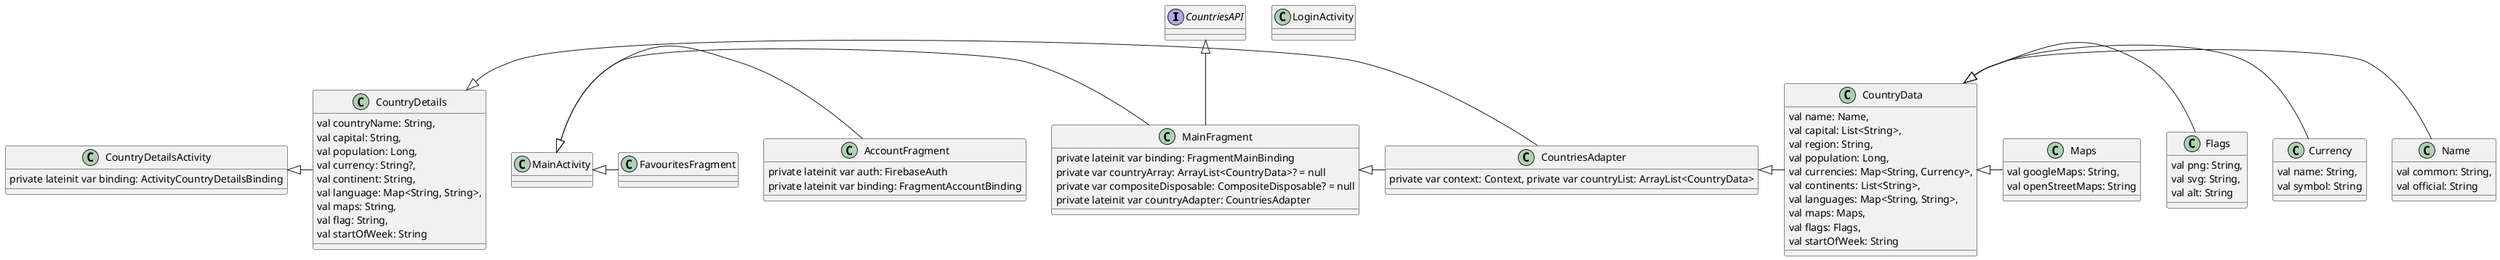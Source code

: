 @startuml
'https://plantuml.com/class-diagram

interface CountriesAPI

CountriesAPI <|-- MainFragment

CountryData <|- Name
CountryData <|- Currency
CountryData <|- Flags
CountryData <|- Maps

CountriesAdapter <|- CountryData
CountryDetails <|- CountriesAdapter
CountryDetailsActivity <|- CountryDetails
MainFragment <|- CountriesAdapter

MainActivity <|- MainFragment
MainActivity <|- AccountFragment
MainActivity <|- FavouritesFragment

class AccountFragment {
    private lateinit var auth: FirebaseAuth
    private lateinit var binding: FragmentAccountBinding
    }
class LoginActivity
class CountryDetailsActivity {

    private lateinit var binding: ActivityCountryDetailsBinding
    }
class FavouritesFragment
class MainFragment {
    private lateinit var binding: FragmentMainBinding
    private var countryArray: ArrayList<CountryData>? = null
    private var compositeDisposable: CompositeDisposable? = null
    private lateinit var countryAdapter: CountriesAdapter
    }
class CountriesAdapter{
    private var context: Context, private var countryList: ArrayList<CountryData>
}
class MainActivity
class CountryData {
val name: Name,
    val capital: List<String>,
    val region: String,
    val population: Long,
    val currencies: Map<String, Currency>,
    val continents: List<String>,
    val languages: Map<String, String>,
    val maps: Maps,
    val flags: Flags,
    val startOfWeek: String
}

class Name {
    val common: String,
    val official: String
}
class Currency {
    val name: String,
    val symbol: String
}
class Flags {
    val png: String,
    val svg: String,
    val alt: String
}
class Maps {
    val googleMaps: String,
    val openStreetMaps: String
}
class CountryDetails{
    val countryName: String,
    val capital: String,
    val population: Long,
    val currency: String?,
    val continent: String,
    val language: Map<String, String>,
    val maps: String,
    val flag: String,
    val startOfWeek: String
}
@enduml